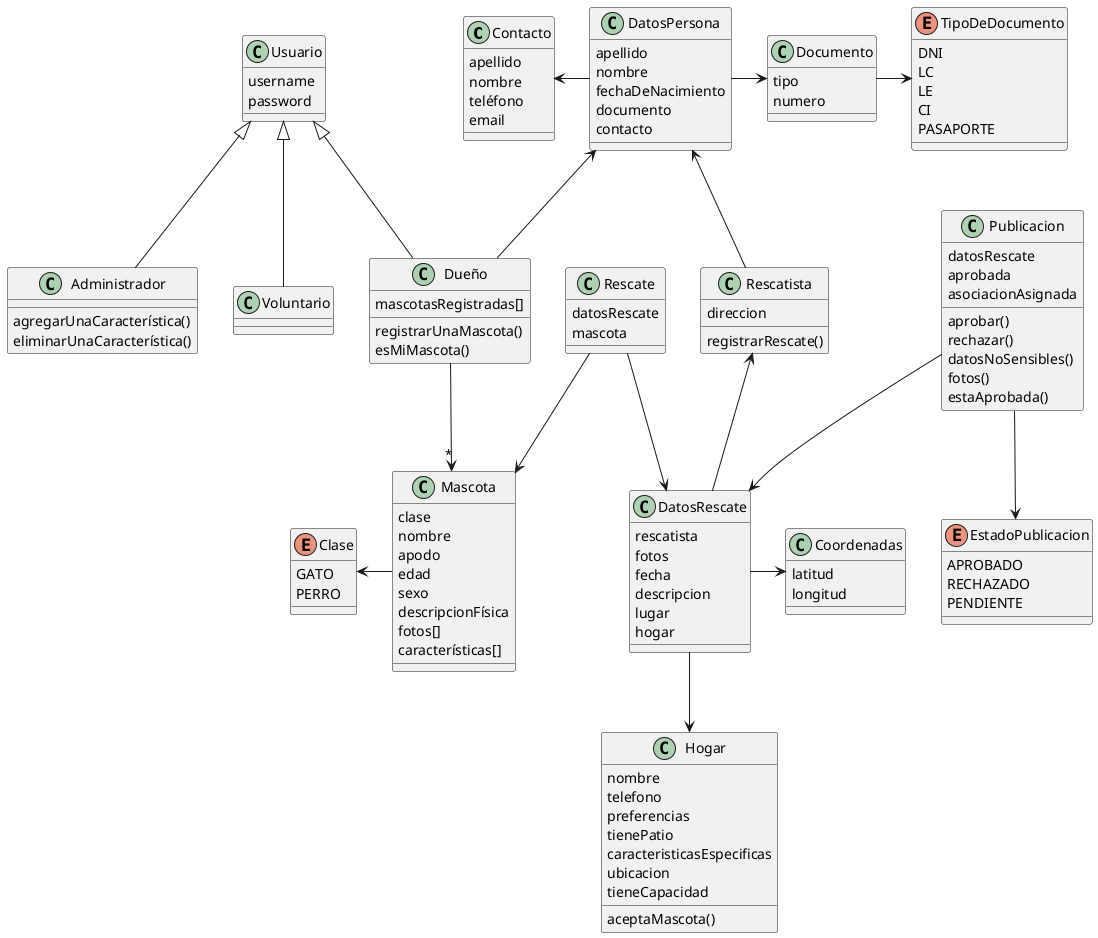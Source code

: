 @startuml RescateDePatitas

class Contacto{
  apellido
  nombre
  teléfono
  email
}

class Mascota{
  clase
  nombre
  apodo
  edad
  sexo
  descripcionFísica
  fotos[]
  características[]
}

enum Clase{
  GATO
  PERRO
}

class Documento{
  tipo
  numero
}

enum TipoDeDocumento{
  DNI
  LC /' Libreta Cívica '/
  LE /' Libreta de Enrolamiento '/
  CI /' Cédula de Identidad '/
  PASAPORTE
}


class Rescate{
  datosRescate
  mascota
}

class Coordenadas{
  latitud
  longitud
}

class Usuario{
  username
  password
}

class Administrador{
  agregarUnaCaracterística()
  eliminarUnaCaracterística()

}

class Dueño{
  mascotasRegistradas[]
  registrarUnaMascota()
  esMiMascota()
}

class Voluntario{

}

class Rescatista{
  direccion
  registrarRescate()
}

class DatosPersona{
  apellido
  nombre
  fechaDeNacimiento
  documento
  contacto
}


class DatosRescate{
  rescatista
  fotos
  fecha
  descripcion
  lugar
  hogar
}


class Publicacion{
  datosRescate
  aprobada
  asociacionAsignada
  aprobar()
  rechazar()
  datosNoSensibles()
  fotos()
  estaAprobada()
}


enum EstadoPublicacion{
  APROBADO
  RECHAZADO
  PENDIENTE
}

class Hogar{
  nombre
  telefono
  preferencias
  tienePatio
  caracteristicasEspecificas
  ubicacion
  tieneCapacidad

  aceptaMascota()
}

Dueño         -u->    DatosPersona
Rescatista    -u->    DatosPersona
DatosPersona  -r->    Documento
DatosPersona  -l->    Contacto
DatosRescate  -u->    Rescatista
Dueño         -u-|>   Usuario
Rescate       -d->    Mascota
Documento     -r->    TipoDeDocumento
Mascota       -l->    Clase
Dueño         -d->"*" Mascota
Administrador -u-|>   Usuario
DatosRescate    ->    Coordenadas
Publicacion   -d->    EstadoPublicacion
Publicacion   -d->    DatosRescate
Rescate       -d->    DatosRescate
DatosRescate  -d->    Hogar
Voluntario    -u-|>   Usuario

@enduml